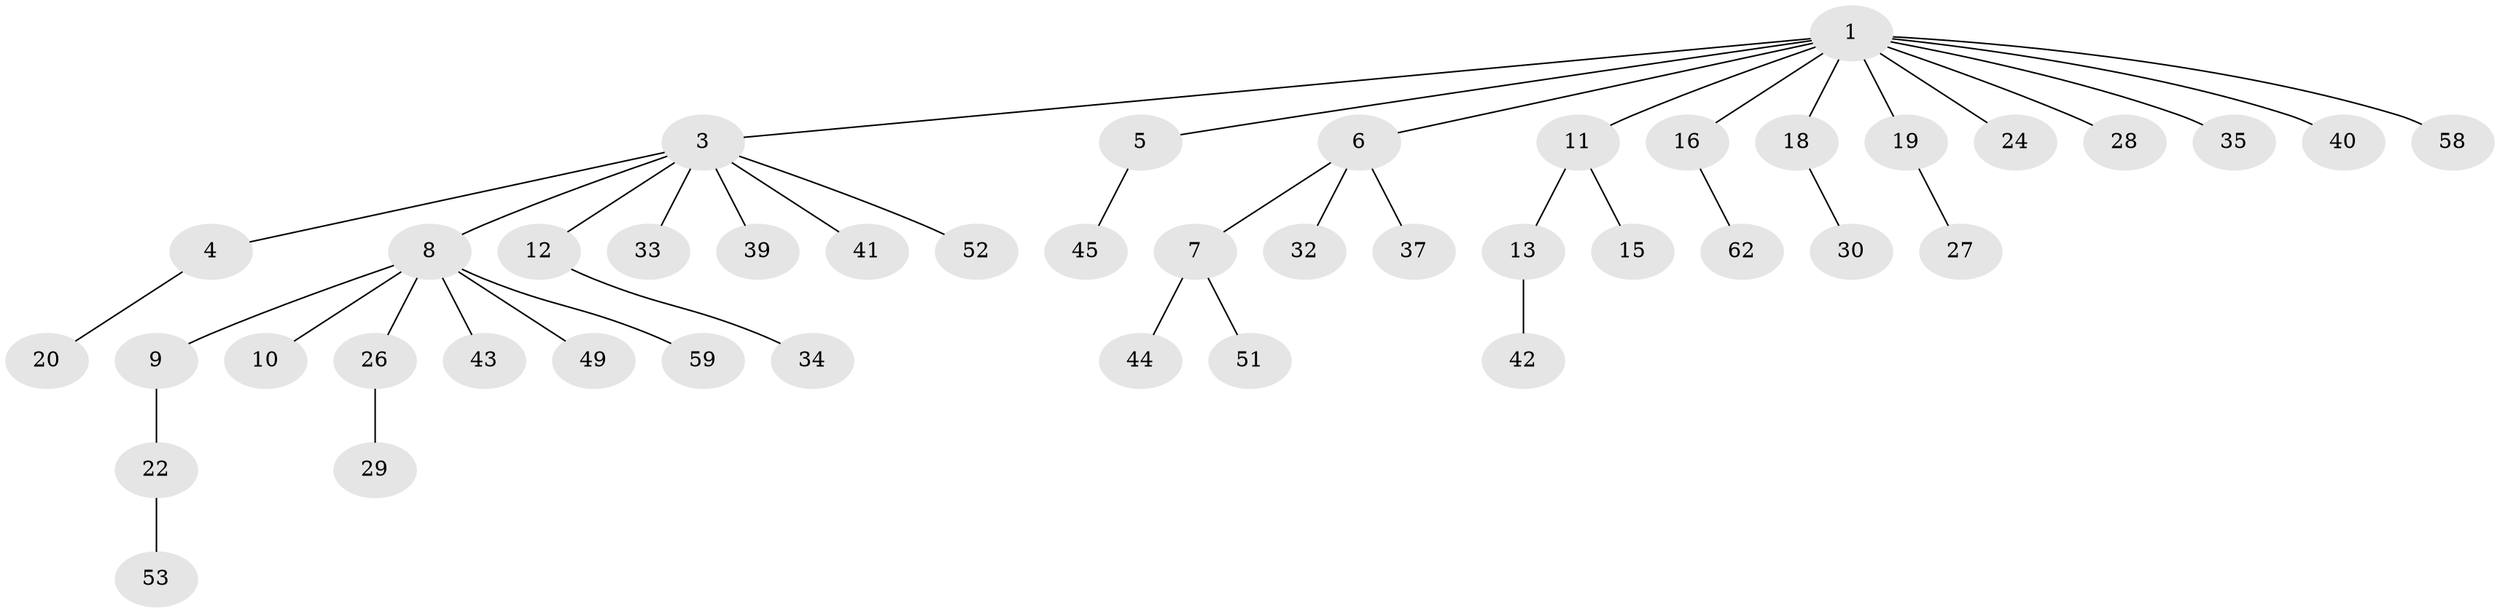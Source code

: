// original degree distribution, {5: 0.016129032258064516, 9: 0.016129032258064516, 8: 0.016129032258064516, 2: 0.22580645161290322, 4: 0.04838709677419355, 3: 0.0967741935483871, 7: 0.016129032258064516, 1: 0.5645161290322581}
// Generated by graph-tools (version 1.1) at 2025/19/03/04/25 18:19:16]
// undirected, 43 vertices, 42 edges
graph export_dot {
graph [start="1"]
  node [color=gray90,style=filled];
  1 [super="+2"];
  3;
  4;
  5;
  6;
  7;
  8 [super="+14"];
  9;
  10;
  11 [super="+25"];
  12 [super="+50+48"];
  13 [super="+21"];
  15;
  16;
  18;
  19 [super="+57"];
  20 [super="+31"];
  22;
  24;
  26 [super="+36"];
  27;
  28 [super="+46+38"];
  29;
  30;
  32;
  33;
  34;
  35;
  37;
  39;
  40;
  41;
  42 [super="+56"];
  43 [super="+55"];
  44;
  45;
  49 [super="+60+61"];
  51;
  52;
  53;
  58;
  59;
  62;
  1 -- 3;
  1 -- 6;
  1 -- 11;
  1 -- 16;
  1 -- 35;
  1 -- 5;
  1 -- 40;
  1 -- 18;
  1 -- 19;
  1 -- 24;
  1 -- 58;
  1 -- 28;
  3 -- 4;
  3 -- 8;
  3 -- 12;
  3 -- 33;
  3 -- 39;
  3 -- 41;
  3 -- 52;
  4 -- 20;
  5 -- 45;
  6 -- 7;
  6 -- 32;
  6 -- 37;
  7 -- 44;
  7 -- 51;
  8 -- 9;
  8 -- 10;
  8 -- 26;
  8 -- 43;
  8 -- 59;
  8 -- 49;
  9 -- 22;
  11 -- 13;
  11 -- 15;
  12 -- 34;
  13 -- 42;
  16 -- 62;
  18 -- 30;
  19 -- 27;
  22 -- 53;
  26 -- 29;
}
